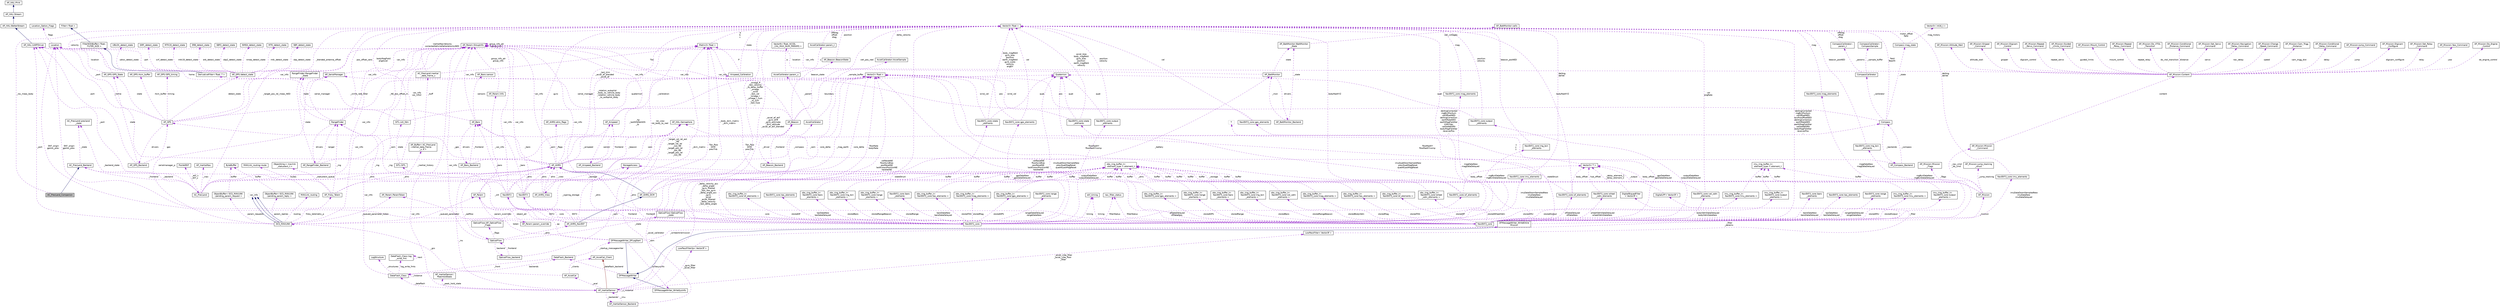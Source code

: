 digraph "AC_PrecLand_Companion"
{
 // INTERACTIVE_SVG=YES
  edge [fontname="Helvetica",fontsize="10",labelfontname="Helvetica",labelfontsize="10"];
  node [fontname="Helvetica",fontsize="10",shape=record];
  Node1 [label="AC_PrecLand_Companion",height=0.2,width=0.4,color="black", fillcolor="grey75", style="filled", fontcolor="black"];
  Node2 -> Node1 [dir="back",color="midnightblue",fontsize="10",style="solid",fontname="Helvetica"];
  Node2 [label="AC_PrecLand_Backend",height=0.2,width=0.4,color="black", fillcolor="white", style="filled",URL="$classAC__PrecLand__Backend.html"];
  Node3 -> Node2 [dir="back",color="darkorchid3",fontsize="10",style="dashed",label=" _frontend" ,fontname="Helvetica"];
  Node3 [label="AC_PrecLand",height=0.2,width=0.4,color="black", fillcolor="white", style="filled",URL="$classAC__PrecLand.html"];
  Node2 -> Node3 [dir="back",color="darkorchid3",fontsize="10",style="dashed",label=" _backend" ,fontname="Helvetica"];
  Node4 -> Node3 [dir="back",color="darkorchid3",fontsize="10",style="dashed",label=" var_info" ,fontname="Helvetica"];
  Node4 [label="AP_Param::GroupInfo",height=0.2,width=0.4,color="black", fillcolor="white", style="filled",URL="$structAP__Param_1_1GroupInfo.html"];
  Node4 -> Node4 [dir="back",color="darkorchid3",fontsize="10",style="dashed",label=" group_info_ptr\ngroup_info" ,fontname="Helvetica"];
  Node5 -> Node3 [dir="back",color="darkorchid3",fontsize="10",style="dashed",label=" _target_pos_rel_meas_NED" ,fontname="Helvetica"];
  Node5 [label="Vector3\< float \>",height=0.2,width=0.4,color="black", fillcolor="white", style="filled",URL="$classVector3.html"];
  Node6 -> Node3 [dir="back",color="darkorchid3",fontsize="10",style="dashed",label=" _target_vel_rel_est\l_NE\n_target_vel_rel\l_out_NE\n_target_pos_rel\l_est_NE\n_target_pos_rel\l_out_NE" ,fontname="Helvetica"];
  Node6 [label="Vector2\< float \>",height=0.2,width=0.4,color="black", fillcolor="white", style="filled",URL="$structVector2.html"];
  Node7 -> Node3 [dir="back",color="darkorchid3",fontsize="10",style="dashed",label=" _backend_state" ,fontname="Helvetica"];
  Node7 [label="AC_PrecLand::precland\l_state",height=0.2,width=0.4,color="black", fillcolor="white", style="filled",URL="$structAC__PrecLand_1_1precland__state.html"];
  Node8 -> Node3 [dir="back",color="darkorchid3",fontsize="10",style="dashed",label=" _ahrs" ,fontname="Helvetica"];
  Node8 [label="AP_AHRS",height=0.2,width=0.4,color="black", fillcolor="white", style="filled",URL="$classAP__AHRS.html"];
  Node9 -> Node8 [dir="back",color="darkorchid3",fontsize="10",style="dashed",label=" _rotation_autopilot\l_body_to_vehicle_body\n_rotation_vehicle_body\l_to_autopilot_body" ,fontname="Helvetica"];
  Node9 [label="Matrix3\< float \>",height=0.2,width=0.4,color="black", fillcolor="white", style="filled",URL="$classMatrix3.html"];
  Node5 -> Node9 [dir="back",color="darkorchid3",fontsize="10",style="dashed",label=" a\nb\nc" ,fontname="Helvetica"];
  Node10 -> Node8 [dir="back",color="darkorchid3",fontsize="10",style="dashed",label=" _flags" ,fontname="Helvetica"];
  Node10 [label="AP_AHRS::ahrs_flags",height=0.2,width=0.4,color="black", fillcolor="white", style="filled",URL="$structAP__AHRS_1_1ahrs__flags.html"];
  Node11 -> Node8 [dir="back",color="darkorchid3",fontsize="10",style="dashed",label=" _baro" ,fontname="Helvetica"];
  Node11 [label="AP_Baro",height=0.2,width=0.4,color="black", fillcolor="white", style="filled",URL="$classAP__Baro.html"];
  Node12 -> Node11 [dir="back",color="darkorchid3",fontsize="10",style="dashed",label=" sensors" ,fontname="Helvetica"];
  Node12 [label="AP_Baro::sensor",height=0.2,width=0.4,color="black", fillcolor="white", style="filled",URL="$structAP__Baro_1_1sensor.html"];
  Node13 -> Node11 [dir="back",color="darkorchid3",fontsize="10",style="dashed",label=" _climb_rate_filter" ,fontname="Helvetica"];
  Node13 [label="DerivativeFilter\< float, 7 \>",height=0.2,width=0.4,color="black", fillcolor="white", style="filled",URL="$classDerivativeFilter.html"];
  Node14 -> Node13 [dir="back",color="midnightblue",fontsize="10",style="solid",fontname="Helvetica"];
  Node14 [label="FilterWithBuffer\< float,\l FILTER_SIZE \>",height=0.2,width=0.4,color="black", fillcolor="white", style="filled",URL="$classFilterWithBuffer.html"];
  Node15 -> Node14 [dir="back",color="midnightblue",fontsize="10",style="solid",fontname="Helvetica"];
  Node15 [label="Filter\< float \>",height=0.2,width=0.4,color="black", fillcolor="white", style="filled",URL="$classFilter.html"];
  Node4 -> Node11 [dir="back",color="darkorchid3",fontsize="10",style="dashed",label=" var_info" ,fontname="Helvetica"];
  Node16 -> Node11 [dir="back",color="darkorchid3",fontsize="10",style="dashed",label=" drivers" ,fontname="Helvetica"];
  Node16 [label="AP_Baro_Backend",height=0.2,width=0.4,color="black", fillcolor="white", style="filled",URL="$classAP__Baro__Backend.html"];
  Node11 -> Node16 [dir="back",color="darkorchid3",fontsize="10",style="dashed",label=" _frontend" ,fontname="Helvetica"];
  Node17 -> Node16 [dir="back",color="darkorchid3",fontsize="10",style="dashed",label=" _sem" ,fontname="Helvetica"];
  Node17 [label="AP_HAL::Semaphore",height=0.2,width=0.4,color="black", fillcolor="white", style="filled",URL="$classAP__HAL_1_1Semaphore.html"];
  Node18 -> Node8 [dir="back",color="darkorchid3",fontsize="10",style="dashed",label=" _optflow" ,fontname="Helvetica"];
  Node18 [label="OpticalFlow",height=0.2,width=0.4,color="black", fillcolor="white", style="filled",URL="$classOpticalFlow.html"];
  Node19 -> Node18 [dir="back",color="darkorchid3",fontsize="10",style="dashed",label=" _ahrs" ,fontname="Helvetica"];
  Node19 [label="AP_AHRS_NavEKF",height=0.2,width=0.4,color="black", fillcolor="white", style="filled",URL="$classAP__AHRS__NavEKF.html"];
  Node20 -> Node19 [dir="back",color="midnightblue",fontsize="10",style="solid",fontname="Helvetica"];
  Node20 [label="AP_AHRS_DCM",height=0.2,width=0.4,color="black", fillcolor="white", style="filled",URL="$classAP__AHRS__DCM.html"];
  Node8 -> Node20 [dir="back",color="midnightblue",fontsize="10",style="solid",fontname="Helvetica"];
  Node9 -> Node20 [dir="back",color="darkorchid3",fontsize="10",style="dashed",label=" _body_dcm_matrix\n_dcm_matrix" ,fontname="Helvetica"];
  Node5 -> Node20 [dir="back",color="darkorchid3",fontsize="10",style="dashed",label=" _omega_P\n_last_velocity\n_ra_delay_buffer\n_omega\n_wind\n_last_vel\n_omega_I\n_omega_I_sum\n_ra_sum\n_last_fuse\n..." ,fontname="Helvetica"];
  Node6 -> Node20 [dir="back",color="darkorchid3",fontsize="10",style="dashed",label=" _mag_earth" ,fontname="Helvetica"];
  Node9 -> Node19 [dir="back",color="darkorchid3",fontsize="10",style="dashed",label=" _dcm_matrix" ,fontname="Helvetica"];
  Node21 -> Node19 [dir="back",color="darkorchid3",fontsize="10",style="dashed",label=" EKF2" ,fontname="Helvetica"];
  Node21 [label="NavEKF2",height=0.2,width=0.4,color="black", fillcolor="white", style="filled",URL="$classNavEKF2.html"];
  Node11 -> Node21 [dir="back",color="darkorchid3",fontsize="10",style="dashed",label=" _baro" ,fontname="Helvetica"];
  Node4 -> Node21 [dir="back",color="darkorchid3",fontsize="10",style="dashed",label=" var_info" ,fontname="Helvetica"];
  Node6 -> Node21 [dir="back",color="darkorchid3",fontsize="10",style="dashed",label=" core_delta" ,fontname="Helvetica"];
  Node22 -> Node21 [dir="back",color="darkorchid3",fontsize="10",style="dashed",label=" _rng" ,fontname="Helvetica"];
  Node22 [label="RangeFinder",height=0.2,width=0.4,color="black", fillcolor="white", style="filled",URL="$classRangeFinder.html"];
  Node23 -> Node22 [dir="back",color="darkorchid3",fontsize="10",style="dashed",label=" serial_manager" ,fontname="Helvetica"];
  Node23 [label="AP_SerialManager",height=0.2,width=0.4,color="black", fillcolor="white", style="filled",URL="$classAP__SerialManager.html"];
  Node24 -> Node23 [dir="back",color="darkorchid3",fontsize="10",style="dashed",label=" uart" ,fontname="Helvetica"];
  Node24 [label="AP_HAL::UARTDriver",height=0.2,width=0.4,color="black", fillcolor="white", style="filled",URL="$classAP__HAL_1_1UARTDriver.html"];
  Node25 -> Node24 [dir="back",color="midnightblue",fontsize="10",style="solid",fontname="Helvetica"];
  Node25 [label="AP_HAL::BetterStream",height=0.2,width=0.4,color="black", fillcolor="white", style="filled",URL="$classAP__HAL_1_1BetterStream.html"];
  Node26 -> Node25 [dir="back",color="midnightblue",fontsize="10",style="solid",fontname="Helvetica"];
  Node26 [label="AP_HAL::Stream",height=0.2,width=0.4,color="black", fillcolor="white", style="filled",URL="$classAP__HAL_1_1Stream.html"];
  Node27 -> Node26 [dir="back",color="midnightblue",fontsize="10",style="solid",fontname="Helvetica"];
  Node27 [label="AP_HAL::Print",height=0.2,width=0.4,color="black", fillcolor="white", style="filled",URL="$classAP__HAL_1_1Print.html"];
  Node4 -> Node23 [dir="back",color="darkorchid3",fontsize="10",style="dashed",label=" var_info" ,fontname="Helvetica"];
  Node28 -> Node22 [dir="back",color="darkorchid3",fontsize="10",style="dashed",label=" state" ,fontname="Helvetica"];
  Node28 [label="RangeFinder::RangeFinder\l_State",height=0.2,width=0.4,color="black", fillcolor="white", style="filled",URL="$structRangeFinder_1_1RangeFinder__State.html"];
  Node4 -> Node22 [dir="back",color="darkorchid3",fontsize="10",style="dashed",label=" var_info" ,fontname="Helvetica"];
  Node5 -> Node22 [dir="back",color="darkorchid3",fontsize="10",style="dashed",label=" pos_offset_zero" ,fontname="Helvetica"];
  Node29 -> Node22 [dir="back",color="darkorchid3",fontsize="10",style="dashed",label=" drivers" ,fontname="Helvetica"];
  Node29 [label="AP_RangeFinder_Backend",height=0.2,width=0.4,color="black", fillcolor="white", style="filled",URL="$classAP__RangeFinder__Backend.html"];
  Node28 -> Node29 [dir="back",color="darkorchid3",fontsize="10",style="dashed",label=" state" ,fontname="Helvetica"];
  Node17 -> Node29 [dir="back",color="darkorchid3",fontsize="10",style="dashed",label=" _sem" ,fontname="Helvetica"];
  Node22 -> Node29 [dir="back",color="darkorchid3",fontsize="10",style="dashed",label=" ranger" ,fontname="Helvetica"];
  Node8 -> Node21 [dir="back",color="darkorchid3",fontsize="10",style="dashed",label=" _ahrs" ,fontname="Helvetica"];
  Node30 -> Node21 [dir="back",color="darkorchid3",fontsize="10",style="dashed",label=" core" ,fontname="Helvetica"];
  Node30 [label="NavEKF2_core",height=0.2,width=0.4,color="black", fillcolor="white", style="filled",URL="$classNavEKF2__core.html"];
  Node31 -> Node30 [dir="back",color="darkorchid3",fontsize="10",style="dashed",label=" magDataNew\nmagDataDelayed" ,fontname="Helvetica"];
  Node31 [label="NavEKF2_core::mag_elements",height=0.2,width=0.4,color="black", fillcolor="white", style="filled",URL="$structNavEKF2__core_1_1mag__elements.html"];
  Node5 -> Node31 [dir="back",color="darkorchid3",fontsize="10",style="dashed",label=" mag" ,fontname="Helvetica"];
  Node9 -> Node30 [dir="back",color="darkorchid3",fontsize="10",style="dashed",label=" Tbn_flow\nDCM\nprevTnb" ,fontname="Helvetica"];
  Node21 -> Node30 [dir="back",color="darkorchid3",fontsize="10",style="dashed",label=" frontend" ,fontname="Helvetica"];
  Node32 -> Node30 [dir="back",color="darkorchid3",fontsize="10",style="dashed",label=" baroDataNew\nbaroDataDelayed" ,fontname="Helvetica"];
  Node32 [label="NavEKF2_core::baro\l_elements",height=0.2,width=0.4,color="black", fillcolor="white", style="filled",URL="$structNavEKF2__core_1_1baro__elements.html"];
  Node33 -> Node30 [dir="back",color="darkorchid3",fontsize="10",style="dashed",label=" storedIMU" ,fontname="Helvetica"];
  Node33 [label="imu_ring_buffer_t\<\l NavEKF2_core::imu_elements \>",height=0.2,width=0.4,color="black", fillcolor="white", style="filled",URL="$classimu__ring__buffer__t.html"];
  Node34 -> Node33 [dir="back",color="darkorchid3",fontsize="10",style="dashed",label=" buffer" ,fontname="Helvetica"];
  Node34 [label="imu_ring_buffer_t\<\l element_type \>::element_t",height=0.2,width=0.4,color="black", fillcolor="white", style="filled",URL="$structimu__ring__buffer__t_1_1element__t.html"];
  Node35 -> Node30 [dir="back",color="darkorchid3",fontsize="10",style="dashed",label=" rngBcnDataNew\nrngBcnDataDelayed" ,fontname="Helvetica"];
  Node35 [label="NavEKF2_core::rng_bcn\l_elements",height=0.2,width=0.4,color="black", fillcolor="white", style="filled",URL="$structNavEKF2__core_1_1rng__bcn__elements.html"];
  Node5 -> Node35 [dir="back",color="darkorchid3",fontsize="10",style="dashed",label=" beacon_posNED" ,fontname="Helvetica"];
  Node36 -> Node30 [dir="back",color="darkorchid3",fontsize="10",style="dashed",label=" ofDataDelayed\nofDataNew" ,fontname="Helvetica"];
  Node36 [label="NavEKF2_core::of_elements",height=0.2,width=0.4,color="black", fillcolor="white", style="filled",URL="$structNavEKF2__core_1_1of__elements.html"];
  Node5 -> Node36 [dir="back",color="darkorchid3",fontsize="10",style="dashed",label=" bodyRadXYZ" ,fontname="Helvetica"];
  Node37 -> Node36 [dir="back",color="darkorchid3",fontsize="10",style="dashed",label=" body_offset" ,fontname="Helvetica"];
  Node37 [label="Vector3\< T \>",height=0.2,width=0.4,color="black", fillcolor="white", style="filled",URL="$classVector3.html"];
  Node38 -> Node37 [dir="back",color="darkorchid3",fontsize="10",style="dashed",label=" x\ny\nz" ,fontname="Helvetica"];
  Node38 [label="T",height=0.2,width=0.4,color="grey75", fillcolor="white", style="filled"];
  Node6 -> Node36 [dir="back",color="darkorchid3",fontsize="10",style="dashed",label=" flowRadXY\nflowRadXYcomp" ,fontname="Helvetica"];
  Node39 -> Node30 [dir="back",color="darkorchid3",fontsize="10",style="dashed",label=" storedGPS" ,fontname="Helvetica"];
  Node39 [label="obs_ring_buffer_t\<\l NavEKF2_core::gps_elements \>",height=0.2,width=0.4,color="black", fillcolor="white", style="filled",URL="$classobs__ring__buffer__t.html"];
  Node40 -> Node39 [dir="back",color="darkorchid3",fontsize="10",style="dashed",label=" buffer" ,fontname="Helvetica"];
  Node40 [label="obs_ring_buffer_t\<\l element_type \>::element_t",height=0.2,width=0.4,color="black", fillcolor="white", style="filled",URL="$structobs__ring__buffer__t_1_1element__t.html"];
  Node41 -> Node30 [dir="back",color="darkorchid3",fontsize="10",style="dashed",label=" timing" ,fontname="Helvetica"];
  Node41 [label="ekf_timing",height=0.2,width=0.4,color="black", fillcolor="white", style="filled",URL="$structekf__timing.html"];
  Node42 -> Node30 [dir="back",color="darkorchid3",fontsize="10",style="dashed",label=" tasDataNew\ntasDataDelayed" ,fontname="Helvetica"];
  Node42 [label="NavEKF2_core::tas_elements",height=0.2,width=0.4,color="black", fillcolor="white", style="filled",URL="$structNavEKF2__core_1_1tas__elements.html"];
  Node43 -> Node30 [dir="back",color="darkorchid3",fontsize="10",style="dashed",label=" imuQuatDownSampleNew\nprevQuatMagReset\nquatAtLastMagReset" ,fontname="Helvetica"];
  Node43 [label="Quaternion",height=0.2,width=0.4,color="black", fillcolor="white", style="filled",URL="$classQuaternion.html"];
  Node44 -> Node30 [dir="back",color="darkorchid3",fontsize="10",style="dashed",label=" stateStruct" ,fontname="Helvetica"];
  Node44 [label="NavEKF2_core::state\l_elements",height=0.2,width=0.4,color="black", fillcolor="white", style="filled",URL="$structNavEKF2__core_1_1state__elements.html"];
  Node43 -> Node44 [dir="back",color="darkorchid3",fontsize="10",style="dashed",label=" quat" ,fontname="Helvetica"];
  Node5 -> Node44 [dir="back",color="darkorchid3",fontsize="10",style="dashed",label=" body_magfield\ngyro_bias\nposition\nearth_magfield\ngyro_scale\nvelocity\nangErr" ,fontname="Helvetica"];
  Node6 -> Node44 [dir="back",color="darkorchid3",fontsize="10",style="dashed",label=" wind_vel" ,fontname="Helvetica"];
  Node45 -> Node30 [dir="back",color="darkorchid3",fontsize="10",style="dashed",label=" storedOF" ,fontname="Helvetica"];
  Node45 [label="obs_ring_buffer_t\<\l NavEKF2_core::of_elements \>",height=0.2,width=0.4,color="black", fillcolor="white", style="filled",URL="$classobs__ring__buffer__t.html"];
  Node40 -> Node45 [dir="back",color="darkorchid3",fontsize="10",style="dashed",label=" buffer" ,fontname="Helvetica"];
  Node46 -> Node30 [dir="back",color="darkorchid3",fontsize="10",style="dashed",label=" imuDataDownSampledNew\nimuDataNew\nimuDataDelayed" ,fontname="Helvetica"];
  Node46 [label="NavEKF2_core::imu_elements",height=0.2,width=0.4,color="black", fillcolor="white", style="filled",URL="$structNavEKF2__core_1_1imu__elements.html"];
  Node5 -> Node46 [dir="back",color="darkorchid3",fontsize="10",style="dashed",label=" delAng\ndelVel" ,fontname="Helvetica"];
  Node5 -> Node30 [dir="back",color="darkorchid3",fontsize="10",style="dashed",label=" delAngCorrected\nrngBcnPosSum\nvelOffsetNED\ndelAngCorrection\nearthRateNED\nearthMagFieldVar\ntiltErrVec\nvelDotNEDfilt\nbodyMagFieldVar\nreceiverPos\n..." ,fontname="Helvetica"];
  Node47 -> Node30 [dir="back",color="darkorchid3",fontsize="10",style="dashed",label=" filterStatus" ,fontname="Helvetica"];
  Node47 [label="nav_filter_status",height=0.2,width=0.4,color="black", fillcolor="white", style="filled",URL="$unionnav__filter__status.html"];
  Node48 -> Node30 [dir="back",color="darkorchid3",fontsize="10",style="dashed",label=" outputDataNew\noutputDataDelayed" ,fontname="Helvetica"];
  Node48 [label="NavEKF2_core::output\l_elements",height=0.2,width=0.4,color="black", fillcolor="white", style="filled",URL="$structNavEKF2__core_1_1output__elements.html"];
  Node43 -> Node48 [dir="back",color="darkorchid3",fontsize="10",style="dashed",label=" quat" ,fontname="Helvetica"];
  Node5 -> Node48 [dir="back",color="darkorchid3",fontsize="10",style="dashed",label=" position\nvelocity" ,fontname="Helvetica"];
  Node49 -> Node30 [dir="back",color="darkorchid3",fontsize="10",style="dashed",label=" gpsDataNew\ngpsDataDelayed" ,fontname="Helvetica"];
  Node49 [label="NavEKF2_core::gps_elements",height=0.2,width=0.4,color="black", fillcolor="white", style="filled",URL="$structNavEKF2__core_1_1gps__elements.html"];
  Node5 -> Node49 [dir="back",color="darkorchid3",fontsize="10",style="dashed",label=" vel" ,fontname="Helvetica"];
  Node6 -> Node49 [dir="back",color="darkorchid3",fontsize="10",style="dashed",label=" pos" ,fontname="Helvetica"];
  Node6 -> Node30 [dir="back",color="darkorchid3",fontsize="10",style="dashed",label=" velResetNE\nflowGyroBias\nposResetNE\nlastKnownPositionNE\nheldVelNE" ,fontname="Helvetica"];
  Node50 -> Node30 [dir="back",color="darkorchid3",fontsize="10",style="dashed",label=" storedBaro" ,fontname="Helvetica"];
  Node50 [label="obs_ring_buffer_t\<\l NavEKF2_core::baro\l_elements \>",height=0.2,width=0.4,color="black", fillcolor="white", style="filled",URL="$classobs__ring__buffer__t.html"];
  Node40 -> Node50 [dir="back",color="darkorchid3",fontsize="10",style="dashed",label=" buffer" ,fontname="Helvetica"];
  Node51 -> Node30 [dir="back",color="darkorchid3",fontsize="10",style="dashed",label=" storedRangeBeacon" ,fontname="Helvetica"];
  Node51 [label="obs_ring_buffer_t\<\l NavEKF2_core::rng_bcn\l_elements \>",height=0.2,width=0.4,color="black", fillcolor="white", style="filled",URL="$classobs__ring__buffer__t.html"];
  Node40 -> Node51 [dir="back",color="darkorchid3",fontsize="10",style="dashed",label=" buffer" ,fontname="Helvetica"];
  Node52 -> Node30 [dir="back",color="darkorchid3",fontsize="10",style="dashed",label=" storedRange" ,fontname="Helvetica"];
  Node52 [label="obs_ring_buffer_t\<\l NavEKF2_core::range\l_elements \>",height=0.2,width=0.4,color="black", fillcolor="white", style="filled",URL="$classobs__ring__buffer__t.html"];
  Node40 -> Node52 [dir="back",color="darkorchid3",fontsize="10",style="dashed",label=" buffer" ,fontname="Helvetica"];
  Node53 -> Node30 [dir="back",color="darkorchid3",fontsize="10",style="dashed",label=" storedTAS" ,fontname="Helvetica"];
  Node53 [label="obs_ring_buffer_t\<\l NavEKF2_core::tas_elements \>",height=0.2,width=0.4,color="black", fillcolor="white", style="filled",URL="$classobs__ring__buffer__t.html"];
  Node40 -> Node53 [dir="back",color="darkorchid3",fontsize="10",style="dashed",label=" buffer" ,fontname="Helvetica"];
  Node8 -> Node30 [dir="back",color="darkorchid3",fontsize="10",style="dashed",label=" _ahrs" ,fontname="Helvetica"];
  Node54 -> Node30 [dir="back",color="darkorchid3",fontsize="10",style="dashed",label=" storedMag" ,fontname="Helvetica"];
  Node54 [label="obs_ring_buffer_t\<\l NavEKF2_core::mag_elements \>",height=0.2,width=0.4,color="black", fillcolor="white", style="filled",URL="$classobs__ring__buffer__t.html"];
  Node40 -> Node54 [dir="back",color="darkorchid3",fontsize="10",style="dashed",label=" buffer" ,fontname="Helvetica"];
  Node55 -> Node30 [dir="back",color="darkorchid3",fontsize="10",style="dashed",label=" rangeDataDelayed\nrangeDataNew" ,fontname="Helvetica"];
  Node55 [label="NavEKF2_core::range\l_elements",height=0.2,width=0.4,color="black", fillcolor="white", style="filled",URL="$structNavEKF2__core_1_1range__elements.html"];
  Node56 -> Node30 [dir="back",color="darkorchid3",fontsize="10",style="dashed",label=" EKF_origin\ngpsloc_prev" ,fontname="Helvetica"];
  Node56 [label="Location",height=0.2,width=0.4,color="black", fillcolor="white", style="filled",URL="$structLocation.html"];
  Node57 -> Node56 [dir="back",color="darkorchid3",fontsize="10",style="dashed",label=" flags" ,fontname="Helvetica"];
  Node57 [label="Location_Option_Flags",height=0.2,width=0.4,color="black", fillcolor="white", style="filled",URL="$structLocation__Option__Flags.html"];
  Node58 -> Node30 [dir="back",color="darkorchid3",fontsize="10",style="dashed",label=" storedOutput" ,fontname="Helvetica"];
  Node58 [label="imu_ring_buffer_t\<\l NavEKF2_core::output\l_elements \>",height=0.2,width=0.4,color="black", fillcolor="white", style="filled",URL="$classimu__ring__buffer__t.html"];
  Node34 -> Node58 [dir="back",color="darkorchid3",fontsize="10",style="dashed",label=" buffer" ,fontname="Helvetica"];
  Node59 -> Node19 [dir="back",color="darkorchid3",fontsize="10",style="dashed",label=" EKF3" ,fontname="Helvetica"];
  Node59 [label="NavEKF3",height=0.2,width=0.4,color="black", fillcolor="white", style="filled",URL="$classNavEKF3.html"];
  Node60 -> Node59 [dir="back",color="darkorchid3",fontsize="10",style="dashed",label=" core" ,fontname="Helvetica"];
  Node60 [label="NavEKF3_core",height=0.2,width=0.4,color="black", fillcolor="white", style="filled",URL="$classNavEKF3__core.html"];
  Node61 -> Node60 [dir="back",color="darkorchid3",fontsize="10",style="dashed",label=" storedMag" ,fontname="Helvetica"];
  Node61 [label="obs_ring_buffer_t\<\l NavEKF3_core::mag_elements \>",height=0.2,width=0.4,color="black", fillcolor="white", style="filled",URL="$classobs__ring__buffer__t.html"];
  Node40 -> Node61 [dir="back",color="darkorchid3",fontsize="10",style="dashed",label=" buffer" ,fontname="Helvetica"];
  Node62 -> Node60 [dir="back",color="darkorchid3",fontsize="10",style="dashed",label=" outputDataNew\noutputDataDelayed" ,fontname="Helvetica"];
  Node62 [label="NavEKF3_core::output\l_elements",height=0.2,width=0.4,color="black", fillcolor="white", style="filled",URL="$structNavEKF3__core_1_1output__elements.html"];
  Node43 -> Node62 [dir="back",color="darkorchid3",fontsize="10",style="dashed",label=" quat" ,fontname="Helvetica"];
  Node5 -> Node62 [dir="back",color="darkorchid3",fontsize="10",style="dashed",label=" position\nvelocity" ,fontname="Helvetica"];
  Node63 -> Node60 [dir="back",color="darkorchid3",fontsize="10",style="dashed",label=" gpsDataNew\ngpsDataDelayed" ,fontname="Helvetica"];
  Node63 [label="NavEKF3_core::gps_elements",height=0.2,width=0.4,color="black", fillcolor="white", style="filled",URL="$structNavEKF3__core_1_1gps__elements.html"];
  Node5 -> Node63 [dir="back",color="darkorchid3",fontsize="10",style="dashed",label=" vel" ,fontname="Helvetica"];
  Node6 -> Node63 [dir="back",color="darkorchid3",fontsize="10",style="dashed",label=" pos" ,fontname="Helvetica"];
  Node9 -> Node60 [dir="back",color="darkorchid3",fontsize="10",style="dashed",label=" Tbn_flow\nDCM\nprevTnb" ,fontname="Helvetica"];
  Node59 -> Node60 [dir="back",color="darkorchid3",fontsize="10",style="dashed",label=" frontend" ,fontname="Helvetica"];
  Node64 -> Node60 [dir="back",color="darkorchid3",fontsize="10",style="dashed",label=" storedOF" ,fontname="Helvetica"];
  Node64 [label="obs_ring_buffer_t\<\l NavEKF3_core::of_elements \>",height=0.2,width=0.4,color="black", fillcolor="white", style="filled",URL="$classobs__ring__buffer__t.html"];
  Node40 -> Node64 [dir="back",color="darkorchid3",fontsize="10",style="dashed",label=" buffer" ,fontname="Helvetica"];
  Node41 -> Node60 [dir="back",color="darkorchid3",fontsize="10",style="dashed",label=" timing" ,fontname="Helvetica"];
  Node65 -> Node60 [dir="back",color="darkorchid3",fontsize="10",style="dashed",label=" wheelOdmDataDelayed\nwheelOdmDataNew" ,fontname="Helvetica"];
  Node65 [label="NavEKF3_core::wheel\l_odm_elements",height=0.2,width=0.4,color="black", fillcolor="white", style="filled",URL="$structNavEKF3__core_1_1wheel__odm__elements.html"];
  Node37 -> Node65 [dir="back",color="darkorchid3",fontsize="10",style="dashed",label=" hub_offset" ,fontname="Helvetica"];
  Node66 -> Node60 [dir="back",color="darkorchid3",fontsize="10",style="dashed",label=" bodyOdmDataDelayed\nbodyOdmDataNew" ,fontname="Helvetica"];
  Node66 [label="NavEKF3_core::vel_odm\l_elements",height=0.2,width=0.4,color="black", fillcolor="white", style="filled",URL="$structNavEKF3__core_1_1vel__odm__elements.html"];
  Node5 -> Node66 [dir="back",color="darkorchid3",fontsize="10",style="dashed",label=" vel\nangRate" ,fontname="Helvetica"];
  Node37 -> Node66 [dir="back",color="darkorchid3",fontsize="10",style="dashed",label=" body_offset" ,fontname="Helvetica"];
  Node43 -> Node60 [dir="back",color="darkorchid3",fontsize="10",style="dashed",label=" imuQuatDownSampleNew\nprevQuatMagReset\nquatAtLastMagReset" ,fontname="Helvetica"];
  Node67 -> Node60 [dir="back",color="darkorchid3",fontsize="10",style="dashed",label=" storedWheelOdm" ,fontname="Helvetica"];
  Node67 [label="obs_ring_buffer_t\<\l NavEKF3_core::wheel\l_odm_elements \>",height=0.2,width=0.4,color="black", fillcolor="white", style="filled",URL="$classobs__ring__buffer__t.html"];
  Node40 -> Node67 [dir="back",color="darkorchid3",fontsize="10",style="dashed",label=" buffer" ,fontname="Helvetica"];
  Node5 -> Node60 [dir="back",color="darkorchid3",fontsize="10",style="dashed",label=" delAngCorrected\nrngBcnPosSum\nvelOffsetNED\nbcnPosOffsetNED\ndelAngCorrection\nearthRateNED\nearthMagFieldVar\nvelDotNEDfilt\nbodyMagFieldVar\nreceiverPos\n..." ,fontname="Helvetica"];
  Node47 -> Node60 [dir="back",color="darkorchid3",fontsize="10",style="dashed",label=" filterStatus" ,fontname="Helvetica"];
  Node68 -> Node60 [dir="back",color="darkorchid3",fontsize="10",style="dashed",label=" magDataNew\nmagDataDelayed" ,fontname="Helvetica"];
  Node68 [label="NavEKF3_core::mag_elements",height=0.2,width=0.4,color="black", fillcolor="white", style="filled",URL="$structNavEKF3__core_1_1mag__elements.html"];
  Node5 -> Node68 [dir="back",color="darkorchid3",fontsize="10",style="dashed",label=" mag" ,fontname="Helvetica"];
  Node6 -> Node60 [dir="back",color="darkorchid3",fontsize="10",style="dashed",label=" velResetNE\nflowGyroBias\nposResetNE\nlastKnownPositionNE\nheldVelNE" ,fontname="Helvetica"];
  Node69 -> Node60 [dir="back",color="darkorchid3",fontsize="10",style="dashed",label=" storedGPS" ,fontname="Helvetica"];
  Node69 [label="obs_ring_buffer_t\<\l NavEKF3_core::gps_elements \>",height=0.2,width=0.4,color="black", fillcolor="white", style="filled",URL="$classobs__ring__buffer__t.html"];
  Node40 -> Node69 [dir="back",color="darkorchid3",fontsize="10",style="dashed",label=" buffer" ,fontname="Helvetica"];
  Node70 -> Node60 [dir="back",color="darkorchid3",fontsize="10",style="dashed",label=" stateStruct" ,fontname="Helvetica"];
  Node70 [label="NavEKF3_core::state\l_elements",height=0.2,width=0.4,color="black", fillcolor="white", style="filled",URL="$structNavEKF3__core_1_1state__elements.html"];
  Node43 -> Node70 [dir="back",color="darkorchid3",fontsize="10",style="dashed",label=" quat" ,fontname="Helvetica"];
  Node5 -> Node70 [dir="back",color="darkorchid3",fontsize="10",style="dashed",label=" accel_bias\nbody_magfield\ngyro_bias\nposition\nearth_magfield\nvelocity" ,fontname="Helvetica"];
  Node6 -> Node70 [dir="back",color="darkorchid3",fontsize="10",style="dashed",label=" wind_vel" ,fontname="Helvetica"];
  Node71 -> Node60 [dir="back",color="darkorchid3",fontsize="10",style="dashed",label=" storedRange" ,fontname="Helvetica"];
  Node71 [label="obs_ring_buffer_t\<\l NavEKF3_core::range\l_elements \>",height=0.2,width=0.4,color="black", fillcolor="white", style="filled",URL="$classobs__ring__buffer__t.html"];
  Node40 -> Node71 [dir="back",color="darkorchid3",fontsize="10",style="dashed",label=" buffer" ,fontname="Helvetica"];
  Node72 -> Node60 [dir="back",color="darkorchid3",fontsize="10",style="dashed",label=" rngBcnDataNew\nrngBcnDataDelayed" ,fontname="Helvetica"];
  Node72 [label="NavEKF3_core::rng_bcn\l_elements",height=0.2,width=0.4,color="black", fillcolor="white", style="filled",URL="$structNavEKF3__core_1_1rng__bcn__elements.html"];
  Node5 -> Node72 [dir="back",color="darkorchid3",fontsize="10",style="dashed",label=" beacon_posNED" ,fontname="Helvetica"];
  Node73 -> Node60 [dir="back",color="darkorchid3",fontsize="10",style="dashed",label=" baroDataNew\nbaroDataDelayed" ,fontname="Helvetica"];
  Node73 [label="NavEKF3_core::baro\l_elements",height=0.2,width=0.4,color="black", fillcolor="white", style="filled",URL="$structNavEKF3__core_1_1baro__elements.html"];
  Node8 -> Node60 [dir="back",color="darkorchid3",fontsize="10",style="dashed",label=" _ahrs" ,fontname="Helvetica"];
  Node74 -> Node60 [dir="back",color="darkorchid3",fontsize="10",style="dashed",label=" storedBaro" ,fontname="Helvetica"];
  Node74 [label="obs_ring_buffer_t\<\l NavEKF3_core::baro\l_elements \>",height=0.2,width=0.4,color="black", fillcolor="white", style="filled",URL="$classobs__ring__buffer__t.html"];
  Node40 -> Node74 [dir="back",color="darkorchid3",fontsize="10",style="dashed",label=" buffer" ,fontname="Helvetica"];
  Node56 -> Node60 [dir="back",color="darkorchid3",fontsize="10",style="dashed",label=" EKF_origin\ngpsloc_prev" ,fontname="Helvetica"];
  Node75 -> Node60 [dir="back",color="darkorchid3",fontsize="10",style="dashed",label=" tasDataNew\ntasDataDelayed" ,fontname="Helvetica"];
  Node75 [label="NavEKF3_core::tas_elements",height=0.2,width=0.4,color="black", fillcolor="white", style="filled",URL="$structNavEKF3__core_1_1tas__elements.html"];
  Node76 -> Node60 [dir="back",color="darkorchid3",fontsize="10",style="dashed",label=" storedIMU" ,fontname="Helvetica"];
  Node76 [label="imu_ring_buffer_t\<\l NavEKF3_core::imu_elements \>",height=0.2,width=0.4,color="black", fillcolor="white", style="filled",URL="$classimu__ring__buffer__t.html"];
  Node34 -> Node76 [dir="back",color="darkorchid3",fontsize="10",style="dashed",label=" buffer" ,fontname="Helvetica"];
  Node77 -> Node60 [dir="back",color="darkorchid3",fontsize="10",style="dashed",label=" storedRangeBeacon" ,fontname="Helvetica"];
  Node77 [label="obs_ring_buffer_t\<\l NavEKF3_core::rng_bcn\l_elements \>",height=0.2,width=0.4,color="black", fillcolor="white", style="filled",URL="$classobs__ring__buffer__t.html"];
  Node40 -> Node77 [dir="back",color="darkorchid3",fontsize="10",style="dashed",label=" buffer" ,fontname="Helvetica"];
  Node78 -> Node60 [dir="back",color="darkorchid3",fontsize="10",style="dashed",label=" storedBodyOdm" ,fontname="Helvetica"];
  Node78 [label="obs_ring_buffer_t\<\l NavEKF3_core::vel_odm\l_elements \>",height=0.2,width=0.4,color="black", fillcolor="white", style="filled",URL="$classobs__ring__buffer__t.html"];
  Node40 -> Node78 [dir="back",color="darkorchid3",fontsize="10",style="dashed",label=" buffer" ,fontname="Helvetica"];
  Node79 -> Node60 [dir="back",color="darkorchid3",fontsize="10",style="dashed",label=" ofDataDelayed\nofDataNew" ,fontname="Helvetica"];
  Node79 [label="NavEKF3_core::of_elements",height=0.2,width=0.4,color="black", fillcolor="white", style="filled",URL="$structNavEKF3__core_1_1of__elements.html"];
  Node5 -> Node79 [dir="back",color="darkorchid3",fontsize="10",style="dashed",label=" bodyRadXYZ" ,fontname="Helvetica"];
  Node37 -> Node79 [dir="back",color="darkorchid3",fontsize="10",style="dashed",label=" body_offset" ,fontname="Helvetica"];
  Node6 -> Node79 [dir="back",color="darkorchid3",fontsize="10",style="dashed",label=" flowRadXY\nflowRadXYcomp" ,fontname="Helvetica"];
  Node80 -> Node60 [dir="back",color="darkorchid3",fontsize="10",style="dashed",label=" rangeDataDelayed\nrangeDataNew" ,fontname="Helvetica"];
  Node80 [label="NavEKF3_core::range\l_elements",height=0.2,width=0.4,color="black", fillcolor="white", style="filled",URL="$structNavEKF3__core_1_1range__elements.html"];
  Node81 -> Node60 [dir="back",color="darkorchid3",fontsize="10",style="dashed",label=" imuDataDownSampledNew\nimuDataNew\nimuDataDelayed" ,fontname="Helvetica"];
  Node81 [label="NavEKF3_core::imu_elements",height=0.2,width=0.4,color="black", fillcolor="white", style="filled",URL="$structNavEKF3__core_1_1imu__elements.html"];
  Node5 -> Node81 [dir="back",color="darkorchid3",fontsize="10",style="dashed",label=" delAng\ndelVel" ,fontname="Helvetica"];
  Node82 -> Node60 [dir="back",color="darkorchid3",fontsize="10",style="dashed",label=" storedOutput" ,fontname="Helvetica"];
  Node82 [label="imu_ring_buffer_t\<\l NavEKF3_core::output\l_elements \>",height=0.2,width=0.4,color="black", fillcolor="white", style="filled",URL="$classimu__ring__buffer__t.html"];
  Node34 -> Node82 [dir="back",color="darkorchid3",fontsize="10",style="dashed",label=" buffer" ,fontname="Helvetica"];
  Node83 -> Node60 [dir="back",color="darkorchid3",fontsize="10",style="dashed",label=" storedTAS" ,fontname="Helvetica"];
  Node83 [label="obs_ring_buffer_t\<\l NavEKF3_core::tas_elements \>",height=0.2,width=0.4,color="black", fillcolor="white", style="filled",URL="$classobs__ring__buffer__t.html"];
  Node40 -> Node83 [dir="back",color="darkorchid3",fontsize="10",style="dashed",label=" buffer" ,fontname="Helvetica"];
  Node11 -> Node59 [dir="back",color="darkorchid3",fontsize="10",style="dashed",label=" _baro" ,fontname="Helvetica"];
  Node4 -> Node59 [dir="back",color="darkorchid3",fontsize="10",style="dashed",label=" var_info" ,fontname="Helvetica"];
  Node6 -> Node59 [dir="back",color="darkorchid3",fontsize="10",style="dashed",label=" core_delta" ,fontname="Helvetica"];
  Node22 -> Node59 [dir="back",color="darkorchid3",fontsize="10",style="dashed",label=" _rng" ,fontname="Helvetica"];
  Node8 -> Node59 [dir="back",color="darkorchid3",fontsize="10",style="dashed",label=" _ahrs" ,fontname="Helvetica"];
  Node84 -> Node19 [dir="back",color="darkorchid3",fontsize="10",style="dashed",label=" _sitl" ,fontname="Helvetica"];
  Node84 [label="SITL::SITL",height=0.2,width=0.4,color="black", fillcolor="white", style="filled",URL="$classSITL_1_1SITL.html"];
  Node4 -> Node84 [dir="back",color="darkorchid3",fontsize="10",style="dashed",label=" var_info\nvar_info2" ,fontname="Helvetica"];
  Node85 -> Node84 [dir="back",color="darkorchid3",fontsize="10",style="dashed",label=" state" ,fontname="Helvetica"];
  Node85 [label="SITL::sitl_fdm",height=0.2,width=0.4,color="black", fillcolor="white", style="filled",URL="$structSITL_1_1sitl__fdm.html"];
  Node43 -> Node85 [dir="back",color="darkorchid3",fontsize="10",style="dashed",label=" quaternion" ,fontname="Helvetica"];
  Node5 -> Node85 [dir="back",color="darkorchid3",fontsize="10",style="dashed",label=" bodyMagField\nangAccel" ,fontname="Helvetica"];
  Node56 -> Node85 [dir="back",color="darkorchid3",fontsize="10",style="dashed",label=" home" ,fontname="Helvetica"];
  Node5 -> Node19 [dir="back",color="darkorchid3",fontsize="10",style="dashed",label=" _accel_ef_ekf\n_gyro_drift\n_gyro_estimate\n_dcm_attitude\n_accel_ef_ekf_blended" ,fontname="Helvetica"];
  Node4 -> Node18 [dir="back",color="darkorchid3",fontsize="10",style="dashed",label=" var_info" ,fontname="Helvetica"];
  Node86 -> Node18 [dir="back",color="darkorchid3",fontsize="10",style="dashed",label=" _state" ,fontname="Helvetica"];
  Node86 [label="OpticalFlow::OpticalFlow\l_state",height=0.2,width=0.4,color="black", fillcolor="white", style="filled",URL="$structOpticalFlow_1_1OpticalFlow__state.html"];
  Node6 -> Node86 [dir="back",color="darkorchid3",fontsize="10",style="dashed",label=" flowRate\nbodyRate" ,fontname="Helvetica"];
  Node87 -> Node18 [dir="back",color="darkorchid3",fontsize="10",style="dashed",label=" backend" ,fontname="Helvetica"];
  Node87 [label="OpticalFlow_backend",height=0.2,width=0.4,color="black", fillcolor="white", style="filled",URL="$classOpticalFlow__backend.html"];
  Node18 -> Node87 [dir="back",color="darkorchid3",fontsize="10",style="dashed",label=" frontend" ,fontname="Helvetica"];
  Node17 -> Node87 [dir="back",color="darkorchid3",fontsize="10",style="dashed",label=" _sem" ,fontname="Helvetica"];
  Node88 -> Node18 [dir="back",color="darkorchid3",fontsize="10",style="dashed",label=" _flags" ,fontname="Helvetica"];
  Node88 [label="OpticalFlow::AP_OpticalFlow\l_Flags",height=0.2,width=0.4,color="black", fillcolor="white", style="filled",URL="$structOpticalFlow_1_1AP__OpticalFlow__Flags.html"];
  Node4 -> Node8 [dir="back",color="darkorchid3",fontsize="10",style="dashed",label=" var_info" ,fontname="Helvetica"];
  Node89 -> Node8 [dir="back",color="darkorchid3",fontsize="10",style="dashed",label=" _view" ,fontname="Helvetica"];
  Node89 [label="AP_AHRS_View",height=0.2,width=0.4,color="black", fillcolor="white", style="filled",URL="$classAP__AHRS__View.html"];
  Node9 -> Node89 [dir="back",color="darkorchid3",fontsize="10",style="dashed",label=" rot_view\nrot_body_to_ned" ,fontname="Helvetica"];
  Node5 -> Node89 [dir="back",color="darkorchid3",fontsize="10",style="dashed",label=" gyro" ,fontname="Helvetica"];
  Node8 -> Node89 [dir="back",color="darkorchid3",fontsize="10",style="dashed",label=" ahrs" ,fontname="Helvetica"];
  Node5 -> Node8 [dir="back",color="darkorchid3",fontsize="10",style="dashed",label=" _last_trim\n_accel_ef_blended\n_accel_ef" ,fontname="Helvetica"];
  Node90 -> Node8 [dir="back",color="darkorchid3",fontsize="10",style="dashed",label=" _ins" ,fontname="Helvetica"];
  Node90 [label="AP_InertialSensor",height=0.2,width=0.4,color="black", fillcolor="white", style="filled",URL="$classAP__InertialSensor.html"];
  Node91 -> Node90 [dir="back",color="firebrick4",fontsize="10",style="solid",fontname="Helvetica"];
  Node91 [label="AP_AccelCal_Client",height=0.2,width=0.4,color="black", fillcolor="white", style="filled",URL="$classAP__AccelCal__Client.html"];
  Node92 -> Node90 [dir="back",color="darkorchid3",fontsize="10",style="dashed",label=" _peak_hold_state" ,fontname="Helvetica"];
  Node92 [label="AP_InertialSensor::\lPeakHoldState",height=0.2,width=0.4,color="black", fillcolor="white", style="filled",URL="$structAP__InertialSensor_1_1PeakHoldState.html"];
  Node93 -> Node90 [dir="back",color="darkorchid3",fontsize="10",style="dashed",label=" _accel_vibe_filter\n_accel_vibe_floor\l_filter" ,fontname="Helvetica"];
  Node93 [label="LowPassFilter\< Vector3f \>",height=0.2,width=0.4,color="black", fillcolor="white", style="filled",URL="$classLowPassFilter.html"];
  Node94 -> Node93 [dir="back",color="darkorchid3",fontsize="10",style="dashed",label=" _filter" ,fontname="Helvetica"];
  Node94 [label="DigitalLPF\< Vector3f \>",height=0.2,width=0.4,color="black", fillcolor="white", style="filled",URL="$classDigitalLPF.html"];
  Node37 -> Node94 [dir="back",color="darkorchid3",fontsize="10",style="dashed",label=" _output" ,fontname="Helvetica"];
  Node95 -> Node90 [dir="back",color="darkorchid3",fontsize="10",style="dashed",label=" _backends" ,fontname="Helvetica"];
  Node95 [label="AP_InertialSensor_Backend",height=0.2,width=0.4,color="black", fillcolor="white", style="filled",URL="$classAP__InertialSensor__Backend.html"];
  Node17 -> Node95 [dir="back",color="darkorchid3",fontsize="10",style="dashed",label=" _sem" ,fontname="Helvetica"];
  Node90 -> Node95 [dir="back",color="darkorchid3",fontsize="10",style="dashed",label=" _imu" ,fontname="Helvetica"];
  Node96 -> Node90 [dir="back",color="darkorchid3",fontsize="10",style="dashed",label=" _gyro_filter\n_accel_filter" ,fontname="Helvetica"];
  Node96 [label="LowPassFilter2p\< Vector3f \>",height=0.2,width=0.4,color="black", fillcolor="white", style="filled",URL="$classLowPassFilter2p.html"];
  Node97 -> Node96 [dir="back",color="darkorchid3",fontsize="10",style="dashed",label=" _filter\n_params" ,fontname="Helvetica"];
  Node97 [label="DigitalBiquadFilter\l\< Vector3f \>",height=0.2,width=0.4,color="black", fillcolor="white", style="filled",URL="$classDigitalBiquadFilter.html"];
  Node37 -> Node97 [dir="back",color="darkorchid3",fontsize="10",style="dashed",label=" _delay_element_1\n_delay_element_2" ,fontname="Helvetica"];
  Node98 -> Node90 [dir="back",color="darkorchid3",fontsize="10",style="dashed",label=" _accel_calibrator" ,fontname="Helvetica"];
  Node98 [label="AccelCalibrator",height=0.2,width=0.4,color="black", fillcolor="white", style="filled",URL="$classAccelCalibrator.html"];
  Node99 -> Node98 [dir="back",color="darkorchid3",fontsize="10",style="dashed",label=" _param" ,fontname="Helvetica"];
  Node99 [label="AccelCalibrator::param_u",height=0.2,width=0.4,color="black", fillcolor="white", style="filled",URL="$unionAccelCalibrator_1_1param__u.html"];
  Node100 -> Node99 [dir="back",color="darkorchid3",fontsize="10",style="dashed",label=" s" ,fontname="Helvetica"];
  Node100 [label="AccelCalibrator::param_t",height=0.2,width=0.4,color="black", fillcolor="white", style="filled",URL="$structAccelCalibrator_1_1param__t.html"];
  Node5 -> Node100 [dir="back",color="darkorchid3",fontsize="10",style="dashed",label=" offdiag\noffset\ndiag" ,fontname="Helvetica"];
  Node101 -> Node99 [dir="back",color="darkorchid3",fontsize="10",style="dashed",label=" a" ,fontname="Helvetica"];
  Node101 [label="VectorN\< float, ACCEL\l_CAL_MAX_NUM_PARAMS \>",height=0.2,width=0.4,color="black", fillcolor="white", style="filled",URL="$classVectorN.html"];
  Node102 -> Node98 [dir="back",color="darkorchid3",fontsize="10",style="dashed",label=" _sample_buffer" ,fontname="Helvetica"];
  Node102 [label="AccelCalibrator::AccelSample",height=0.2,width=0.4,color="black", fillcolor="white", style="filled",URL="$structAccelCalibrator_1_1AccelSample.html"];
  Node5 -> Node102 [dir="back",color="darkorchid3",fontsize="10",style="dashed",label=" delta_velocity" ,fontname="Helvetica"];
  Node103 -> Node90 [dir="back",color="darkorchid3",fontsize="10",style="dashed",label=" _dataflash" ,fontname="Helvetica"];
  Node103 [label="DataFlash_Class",height=0.2,width=0.4,color="black", fillcolor="white", style="filled",URL="$classDataFlash__Class.html"];
  Node104 -> Node103 [dir="back",color="darkorchid3",fontsize="10",style="dashed",label=" log_write_fmts" ,fontname="Helvetica"];
  Node104 [label="DataFlash_Class::log\l_write_fmt",height=0.2,width=0.4,color="black", fillcolor="white", style="filled",URL="$structDataFlash__Class_1_1log__write__fmt.html"];
  Node104 -> Node104 [dir="back",color="darkorchid3",fontsize="10",style="dashed",label=" next" ,fontname="Helvetica"];
  Node105 -> Node103 [dir="back",color="darkorchid3",fontsize="10",style="dashed",label=" _structures" ,fontname="Helvetica"];
  Node105 [label="LogStructure",height=0.2,width=0.4,color="black", fillcolor="white", style="filled",URL="$structLogStructure.html"];
  Node103 -> Node103 [dir="back",color="darkorchid3",fontsize="10",style="dashed",label=" _instance" ,fontname="Helvetica"];
  Node106 -> Node103 [dir="back",color="darkorchid3",fontsize="10",style="dashed",label=" backends" ,fontname="Helvetica"];
  Node106 [label="DataFlash_Backend",height=0.2,width=0.4,color="black", fillcolor="white", style="filled",URL="$classDataFlash__Backend.html"];
  Node103 -> Node106 [dir="back",color="darkorchid3",fontsize="10",style="dashed",label=" _front" ,fontname="Helvetica"];
  Node107 -> Node106 [dir="back",color="darkorchid3",fontsize="10",style="dashed",label=" _startup_messagewriter" ,fontname="Helvetica"];
  Node107 [label="DFMessageWriter_DFLogStart",height=0.2,width=0.4,color="black", fillcolor="white", style="filled",URL="$classDFMessageWriter__DFLogStart.html"];
  Node108 -> Node107 [dir="back",color="midnightblue",fontsize="10",style="solid",fontname="Helvetica"];
  Node108 [label="DFMessageWriter",height=0.2,width=0.4,color="black", fillcolor="white", style="filled",URL="$classDFMessageWriter.html"];
  Node106 -> Node108 [dir="back",color="darkorchid3",fontsize="10",style="dashed",label=" _dataflash_backend" ,fontname="Helvetica"];
  Node109 -> Node107 [dir="back",color="darkorchid3",fontsize="10",style="dashed",label=" _writeentiremission" ,fontname="Helvetica"];
  Node109 [label="DFMessageWriter_WriteEntire\lMission",height=0.2,width=0.4,color="black", fillcolor="white", style="filled",URL="$classDFMessageWriter__WriteEntireMission.html"];
  Node108 -> Node109 [dir="back",color="midnightblue",fontsize="10",style="solid",fontname="Helvetica"];
  Node110 -> Node109 [dir="back",color="darkorchid3",fontsize="10",style="dashed",label=" _mission" ,fontname="Helvetica"];
  Node110 [label="AP_Mission",height=0.2,width=0.4,color="black", fillcolor="white", style="filled",URL="$classAP__Mission.html",tooltip="Object managing Mission. "];
  Node111 -> Node110 [dir="back",color="darkorchid3",fontsize="10",style="dashed",label=" _storage" ,fontname="Helvetica"];
  Node111 [label="StorageAccess",height=0.2,width=0.4,color="black", fillcolor="white", style="filled",URL="$classStorageAccess.html"];
  Node112 -> Node110 [dir="back",color="darkorchid3",fontsize="10",style="dashed",label=" _nav_cmd\n_do_cmd" ,fontname="Helvetica"];
  Node112 [label="AP_Mission::Mission\l_Command",height=0.2,width=0.4,color="black", fillcolor="white", style="filled",URL="$structAP__Mission_1_1Mission__Command.html"];
  Node113 -> Node112 [dir="back",color="darkorchid3",fontsize="10",style="dashed",label=" content" ,fontname="Helvetica"];
  Node113 [label="AP_Mission::Content",height=0.2,width=0.4,color="black", fillcolor="white", style="filled",URL="$unionAP__Mission_1_1Content.html"];
  Node114 -> Node113 [dir="back",color="darkorchid3",fontsize="10",style="dashed",label=" guided_limits" ,fontname="Helvetica"];
  Node114 [label="AP_Mission::Guided\l_Limits_Command",height=0.2,width=0.4,color="black", fillcolor="white", style="filled",URL="$structAP__Mission_1_1Guided__Limits__Command.html"];
  Node115 -> Node113 [dir="back",color="darkorchid3",fontsize="10",style="dashed",label=" mount_control" ,fontname="Helvetica"];
  Node115 [label="AP_Mission::Mount_Control",height=0.2,width=0.4,color="black", fillcolor="white", style="filled",URL="$structAP__Mission_1_1Mount__Control.html"];
  Node116 -> Node113 [dir="back",color="darkorchid3",fontsize="10",style="dashed",label=" repeat_relay" ,fontname="Helvetica"];
  Node116 [label="AP_Mission::Repeat\l_Relay_Command",height=0.2,width=0.4,color="black", fillcolor="white", style="filled",URL="$structAP__Mission_1_1Repeat__Relay__Command.html"];
  Node117 -> Node113 [dir="back",color="darkorchid3",fontsize="10",style="dashed",label=" do_vtol_transition" ,fontname="Helvetica"];
  Node117 [label="AP_Mission::Do_VTOL\l_Transition",height=0.2,width=0.4,color="black", fillcolor="white", style="filled",URL="$structAP__Mission_1_1Do__VTOL__Transition.html"];
  Node118 -> Node113 [dir="back",color="darkorchid3",fontsize="10",style="dashed",label=" distance" ,fontname="Helvetica"];
  Node118 [label="AP_Mission::Conditional\l_Distance_Command",height=0.2,width=0.4,color="black", fillcolor="white", style="filled",URL="$structAP__Mission_1_1Conditional__Distance__Command.html"];
  Node119 -> Node113 [dir="back",color="darkorchid3",fontsize="10",style="dashed",label=" servo" ,fontname="Helvetica"];
  Node119 [label="AP_Mission::Set_Servo\l_Command",height=0.2,width=0.4,color="black", fillcolor="white", style="filled",URL="$structAP__Mission_1_1Set__Servo__Command.html"];
  Node120 -> Node113 [dir="back",color="darkorchid3",fontsize="10",style="dashed",label=" nav_delay" ,fontname="Helvetica"];
  Node120 [label="AP_Mission::Navigation\l_Delay_Command",height=0.2,width=0.4,color="black", fillcolor="white", style="filled",URL="$structAP__Mission_1_1Navigation__Delay__Command.html"];
  Node121 -> Node113 [dir="back",color="darkorchid3",fontsize="10",style="dashed",label=" speed" ,fontname="Helvetica"];
  Node121 [label="AP_Mission::Change\l_Speed_Command",height=0.2,width=0.4,color="black", fillcolor="white", style="filled",URL="$structAP__Mission_1_1Change__Speed__Command.html"];
  Node122 -> Node113 [dir="back",color="darkorchid3",fontsize="10",style="dashed",label=" cam_trigg_dist" ,fontname="Helvetica"];
  Node122 [label="AP_Mission::Cam_Trigg\l_Distance",height=0.2,width=0.4,color="black", fillcolor="white", style="filled",URL="$structAP__Mission_1_1Cam__Trigg__Distance.html"];
  Node123 -> Node113 [dir="back",color="darkorchid3",fontsize="10",style="dashed",label=" delay" ,fontname="Helvetica"];
  Node123 [label="AP_Mission::Conditional\l_Delay_Command",height=0.2,width=0.4,color="black", fillcolor="white", style="filled",URL="$structAP__Mission_1_1Conditional__Delay__Command.html"];
  Node124 -> Node113 [dir="back",color="darkorchid3",fontsize="10",style="dashed",label=" jump" ,fontname="Helvetica"];
  Node124 [label="AP_Mission::Jump_Command",height=0.2,width=0.4,color="black", fillcolor="white", style="filled",URL="$structAP__Mission_1_1Jump__Command.html"];
  Node56 -> Node113 [dir="back",color="darkorchid3",fontsize="10",style="dashed",label=" location" ,fontname="Helvetica"];
  Node125 -> Node113 [dir="back",color="darkorchid3",fontsize="10",style="dashed",label=" digicam_configure" ,fontname="Helvetica"];
  Node125 [label="AP_Mission::Digicam\l_Configure",height=0.2,width=0.4,color="black", fillcolor="white", style="filled",URL="$structAP__Mission_1_1Digicam__Configure.html"];
  Node126 -> Node113 [dir="back",color="darkorchid3",fontsize="10",style="dashed",label=" relay" ,fontname="Helvetica"];
  Node126 [label="AP_Mission::Set_Relay\l_Command",height=0.2,width=0.4,color="black", fillcolor="white", style="filled",URL="$structAP__Mission_1_1Set__Relay__Command.html"];
  Node127 -> Node113 [dir="back",color="darkorchid3",fontsize="10",style="dashed",label=" yaw" ,fontname="Helvetica"];
  Node127 [label="AP_Mission::Yaw_Command",height=0.2,width=0.4,color="black", fillcolor="white", style="filled",URL="$structAP__Mission_1_1Yaw__Command.html"];
  Node128 -> Node113 [dir="back",color="darkorchid3",fontsize="10",style="dashed",label=" do_engine_control" ,fontname="Helvetica"];
  Node128 [label="AP_Mission::Do_Engine\l_Control",height=0.2,width=0.4,color="black", fillcolor="white", style="filled",URL="$structAP__Mission_1_1Do__Engine__Control.html"];
  Node129 -> Node113 [dir="back",color="darkorchid3",fontsize="10",style="dashed",label=" altitude_wait" ,fontname="Helvetica"];
  Node129 [label="AP_Mission::Altitude_Wait",height=0.2,width=0.4,color="black", fillcolor="white", style="filled",URL="$structAP__Mission_1_1Altitude__Wait.html"];
  Node130 -> Node113 [dir="back",color="darkorchid3",fontsize="10",style="dashed",label=" gripper" ,fontname="Helvetica"];
  Node130 [label="AP_Mission::Gripper\l_Command",height=0.2,width=0.4,color="black", fillcolor="white", style="filled",URL="$structAP__Mission_1_1Gripper__Command.html"];
  Node131 -> Node113 [dir="back",color="darkorchid3",fontsize="10",style="dashed",label=" digicam_control" ,fontname="Helvetica"];
  Node131 [label="AP_Mission::Digicam\l_Control",height=0.2,width=0.4,color="black", fillcolor="white", style="filled",URL="$structAP__Mission_1_1Digicam__Control.html"];
  Node132 -> Node113 [dir="back",color="darkorchid3",fontsize="10",style="dashed",label=" repeat_servo" ,fontname="Helvetica"];
  Node132 [label="AP_Mission::Repeat\l_Servo_Command",height=0.2,width=0.4,color="black", fillcolor="white", style="filled",URL="$structAP__Mission_1_1Repeat__Servo__Command.html"];
  Node4 -> Node110 [dir="back",color="darkorchid3",fontsize="10",style="dashed",label=" var_info" ,fontname="Helvetica"];
  Node133 -> Node110 [dir="back",color="darkorchid3",fontsize="10",style="dashed",label=" _flags" ,fontname="Helvetica"];
  Node133 [label="AP_Mission::Mission\l_Flags",height=0.2,width=0.4,color="black", fillcolor="white", style="filled",URL="$structAP__Mission_1_1Mission__Flags.html"];
  Node8 -> Node110 [dir="back",color="darkorchid3",fontsize="10",style="dashed",label=" _ahrs" ,fontname="Helvetica"];
  Node134 -> Node110 [dir="back",color="darkorchid3",fontsize="10",style="dashed",label=" _jump_tracking" ,fontname="Helvetica"];
  Node134 [label="AP_Mission::jump_tracking\l_struct",height=0.2,width=0.4,color="black", fillcolor="white", style="filled",URL="$structAP__Mission_1_1jump__tracking__struct.html"];
  Node135 -> Node107 [dir="back",color="darkorchid3",fontsize="10",style="dashed",label=" _writesysinfo" ,fontname="Helvetica"];
  Node135 [label="DFMessageWriter_WriteSysInfo",height=0.2,width=0.4,color="black", fillcolor="white", style="filled",URL="$classDFMessageWriter__WriteSysInfo.html"];
  Node108 -> Node135 [dir="back",color="midnightblue",fontsize="10",style="solid",fontname="Helvetica"];
  Node136 -> Node107 [dir="back",color="darkorchid3",fontsize="10",style="dashed",label=" token" ,fontname="Helvetica"];
  Node136 [label="AP_Param::ParamToken",height=0.2,width=0.4,color="black", fillcolor="white", style="filled",URL="$structAP__Param_1_1ParamToken.html"];
  Node137 -> Node107 [dir="back",color="darkorchid3",fontsize="10",style="dashed",label=" ap" ,fontname="Helvetica"];
  Node137 [label="AP_Param",height=0.2,width=0.4,color="black", fillcolor="white", style="filled",URL="$classAP__Param.html"];
  Node111 -> Node137 [dir="back",color="darkorchid3",fontsize="10",style="dashed",label=" _storage" ,fontname="Helvetica"];
  Node138 -> Node137 [dir="back",color="darkorchid3",fontsize="10",style="dashed",label=" _var_info" ,fontname="Helvetica"];
  Node138 [label="AP_Param::Info",height=0.2,width=0.4,color="black", fillcolor="white", style="filled",URL="$structAP__Param_1_1Info.html"];
  Node4 -> Node138 [dir="back",color="darkorchid3",fontsize="10",style="dashed",label=" group_info_ptr\ngroup_info" ,fontname="Helvetica"];
  Node139 -> Node137 [dir="back",color="darkorchid3",fontsize="10",style="dashed",label=" param_overrides" ,fontname="Helvetica"];
  Node139 [label="AP_Param::param_override",height=0.2,width=0.4,color="black", fillcolor="white", style="filled",URL="$structAP__Param_1_1param__override.html"];
  Node137 -> Node139 [dir="back",color="darkorchid3",fontsize="10",style="dashed",label=" object_ptr" ,fontname="Helvetica"];
  Node4 -> Node103 [dir="back",color="darkorchid3",fontsize="10",style="dashed",label=" var_info" ,fontname="Helvetica"];
  Node4 -> Node90 [dir="back",color="darkorchid3",fontsize="10",style="dashed",label=" var_info" ,fontname="Helvetica"];
  Node90 -> Node90 [dir="back",color="darkorchid3",fontsize="10",style="dashed",label=" _s_instance" ,fontname="Helvetica"];
  Node5 -> Node90 [dir="back",color="darkorchid3",fontsize="10",style="dashed",label=" _delta_velocity_acc\n_delta_angle\n_gyro_filtered\n_last_raw_gyro\n_delta_angle_acc\n_gyro\n_accel\n_accel_filtered\n_delta_velocity\n_last_delta_angle\n..." ,fontname="Helvetica"];
  Node140 -> Node90 [dir="back",color="darkorchid3",fontsize="10",style="dashed",label=" _acal" ,fontname="Helvetica"];
  Node140 [label="AP_AccelCal",height=0.2,width=0.4,color="black", fillcolor="white", style="filled",URL="$classAP__AccelCal.html"];
  Node141 -> Node140 [dir="back",color="darkorchid3",fontsize="10",style="dashed",label=" _gcs" ,fontname="Helvetica"];
  Node141 [label="GCS_MAVLINK",height=0.2,width=0.4,color="black", fillcolor="white", style="filled",URL="$structGCS__MAVLINK.html",tooltip="MAVLink transport control class. "];
  Node142 -> Node141 [dir="back",color="midnightblue",fontsize="10",style="solid",fontname="Helvetica"];
  Node142 [label="var_info",height=0.2,width=0.4,color="grey75", fillcolor="white", style="filled"];
  Node142 -> Node141 [dir="back",color="midnightblue",fontsize="10",style="solid",fontname="Helvetica"];
  Node142 -> Node141 [dir="back",color="midnightblue",fontsize="10",style="solid",fontname="Helvetica"];
  Node111 -> Node141 [dir="back",color="darkorchid3",fontsize="10",style="dashed",label=" _signing_storage" ,fontname="Helvetica"];
  Node23 -> Node141 [dir="back",color="darkorchid3",fontsize="10",style="dashed",label=" serialmanager_p" ,fontname="Helvetica"];
  Node143 -> Node141 [dir="back",color="darkorchid3",fontsize="10",style="dashed",label=" param_replies" ,fontname="Helvetica"];
  Node143 [label="ObjectBuffer\< GCS_MAVLINK\l::pending_param_reply \>",height=0.2,width=0.4,color="black", fillcolor="white", style="filled",URL="$classObjectBuffer.html"];
  Node144 -> Node143 [dir="back",color="darkorchid3",fontsize="10",style="dashed",label=" buffer" ,fontname="Helvetica"];
  Node144 [label="ByteBuffer",height=0.2,width=0.4,color="black", fillcolor="white", style="filled",URL="$classByteBuffer.html"];
  Node145 -> Node141 [dir="back",color="darkorchid3",fontsize="10",style="dashed",label=" param_requests" ,fontname="Helvetica"];
  Node145 [label="ObjectBuffer\< GCS_MAVLINK\l::pending_param_request \>",height=0.2,width=0.4,color="black", fillcolor="white", style="filled",URL="$classObjectBuffer.html"];
  Node144 -> Node145 [dir="back",color="darkorchid3",fontsize="10",style="dashed",label=" buffer" ,fontname="Helvetica"];
  Node136 -> Node141 [dir="back",color="darkorchid3",fontsize="10",style="dashed",label=" _queued_parameter_token" ,fontname="Helvetica"];
  Node146 -> Node141 [dir="back",color="darkorchid3",fontsize="10",style="dashed",label=" routing" ,fontname="Helvetica"];
  Node146 [label="MAVLink_routing",height=0.2,width=0.4,color="black", fillcolor="white", style="filled",URL="$classMAVLink__routing.html"];
  Node147 -> Node146 [dir="back",color="darkorchid3",fontsize="10",style="dashed",label=" routes" ,fontname="Helvetica"];
  Node147 [label="MAVLink_routing::route",height=0.2,width=0.4,color="black", fillcolor="white", style="filled",URL="$structMAVLink__routing_1_1route.html"];
  Node24 -> Node141 [dir="back",color="darkorchid3",fontsize="10",style="dashed",label=" _port" ,fontname="Helvetica"];
  Node137 -> Node141 [dir="back",color="darkorchid3",fontsize="10",style="dashed",label=" _queued_parameter" ,fontname="Helvetica"];
  Node4 -> Node141 [dir="back",color="darkorchid3",fontsize="10",style="dashed",label=" var_info" ,fontname="Helvetica"];
  Node148 -> Node141 [dir="back",color="darkorchid3",fontsize="10",style="dashed",label=" frsky_telemetry_p" ,fontname="Helvetica"];
  Node148 [label="AP_Frsky_Telem",height=0.2,width=0.4,color="black", fillcolor="white", style="filled",URL="$classAP__Frsky__Telem.html"];
  Node149 -> Node148 [dir="back",color="darkorchid3",fontsize="10",style="dashed",label=" _battery" ,fontname="Helvetica"];
  Node149 [label="AP_BattMonitor",height=0.2,width=0.4,color="black", fillcolor="white", style="filled",URL="$classAP__BattMonitor.html"];
  Node4 -> Node149 [dir="back",color="darkorchid3",fontsize="10",style="dashed",label=" var_info" ,fontname="Helvetica"];
  Node150 -> Node149 [dir="back",color="darkorchid3",fontsize="10",style="dashed",label=" state" ,fontname="Helvetica"];
  Node150 [label="AP_BattMonitor::BattMonitor\l_State",height=0.2,width=0.4,color="black", fillcolor="white", style="filled",URL="$structAP__BattMonitor_1_1BattMonitor__State.html"];
  Node151 -> Node150 [dir="back",color="darkorchid3",fontsize="10",style="dashed",label=" cell_voltages" ,fontname="Helvetica"];
  Node151 [label="AP_BattMonitor::cells",height=0.2,width=0.4,color="black", fillcolor="white", style="filled",URL="$structAP__BattMonitor_1_1cells.html"];
  Node152 -> Node149 [dir="back",color="darkorchid3",fontsize="10",style="dashed",label=" drivers" ,fontname="Helvetica"];
  Node152 [label="AP_BattMonitor_Backend",height=0.2,width=0.4,color="black", fillcolor="white", style="filled",URL="$classAP__BattMonitor__Backend.html"];
  Node149 -> Node152 [dir="back",color="darkorchid3",fontsize="10",style="dashed",label=" _mon" ,fontname="Helvetica"];
  Node150 -> Node152 [dir="back",color="darkorchid3",fontsize="10",style="dashed",label=" _state" ,fontname="Helvetica"];
  Node24 -> Node148 [dir="back",color="darkorchid3",fontsize="10",style="dashed",label=" _port" ,fontname="Helvetica"];
  Node22 -> Node148 [dir="back",color="darkorchid3",fontsize="10",style="dashed",label=" _rng" ,fontname="Helvetica"];
  Node8 -> Node148 [dir="back",color="darkorchid3",fontsize="10",style="dashed",label=" _ahrs" ,fontname="Helvetica"];
  Node153 -> Node148 [dir="back",color="darkorchid3",fontsize="10",style="dashed",label=" _statustext_queue" ,fontname="Helvetica"];
  Node153 [label="ObjectArray\< mavlink\l_statustext_t \>",height=0.2,width=0.4,color="black", fillcolor="white", style="filled",URL="$classObjectArray.html"];
  Node91 -> Node140 [dir="back",color="darkorchid3",fontsize="10",style="dashed",label=" _clients" ,fontname="Helvetica"];
  Node154 -> Node8 [dir="back",color="darkorchid3",fontsize="10",style="dashed",label=" _airspeed" ,fontname="Helvetica"];
  Node154 [label="AP_Airspeed",height=0.2,width=0.4,color="black", fillcolor="white", style="filled",URL="$classAP__Airspeed.html"];
  Node4 -> Node154 [dir="back",color="darkorchid3",fontsize="10",style="dashed",label=" var_info" ,fontname="Helvetica"];
  Node155 -> Node154 [dir="back",color="darkorchid3",fontsize="10",style="dashed",label=" sensor" ,fontname="Helvetica"];
  Node155 [label="AP_Airspeed_Backend",height=0.2,width=0.4,color="black", fillcolor="white", style="filled",URL="$classAP__Airspeed__Backend.html"];
  Node154 -> Node155 [dir="back",color="darkorchid3",fontsize="10",style="dashed",label=" frontend" ,fontname="Helvetica"];
  Node17 -> Node155 [dir="back",color="darkorchid3",fontsize="10",style="dashed",label=" sem" ,fontname="Helvetica"];
  Node156 -> Node154 [dir="back",color="darkorchid3",fontsize="10",style="dashed",label=" _calibration" ,fontname="Helvetica"];
  Node156 [label="Airspeed_Calibration",height=0.2,width=0.4,color="black", fillcolor="white", style="filled",URL="$classAirspeed__Calibration.html"];
  Node9 -> Node156 [dir="back",color="darkorchid3",fontsize="10",style="dashed",label=" P" ,fontname="Helvetica"];
  Node5 -> Node156 [dir="back",color="darkorchid3",fontsize="10",style="dashed",label=" state" ,fontname="Helvetica"];
  Node6 -> Node8 [dir="back",color="darkorchid3",fontsize="10",style="dashed",label=" _hp\n_lastGndVelADS\n_lp" ,fontname="Helvetica"];
  Node157 -> Node8 [dir="back",color="darkorchid3",fontsize="10",style="dashed",label=" _gps" ,fontname="Helvetica"];
  Node157 [label="AP_GPS",height=0.2,width=0.4,color="black", fillcolor="white", style="filled",URL="$classAP__GPS.html"];
  Node158 -> Node157 [dir="back",color="darkorchid3",fontsize="10",style="dashed",label=" detect_state" ,fontname="Helvetica"];
  Node158 [label="AP_GPS::detect_state",height=0.2,width=0.4,color="black", fillcolor="white", style="filled",URL="$structAP__GPS_1_1detect__state.html"];
  Node159 -> Node158 [dir="back",color="darkorchid3",fontsize="10",style="dashed",label=" sbp_detect_state" ,fontname="Helvetica"];
  Node159 [label="SBP_detect_state",height=0.2,width=0.4,color="black", fillcolor="white", style="filled",URL="$structSBP__detect__state.html"];
  Node160 -> Node158 [dir="back",color="darkorchid3",fontsize="10",style="dashed",label=" ublox_detect_state" ,fontname="Helvetica"];
  Node160 [label="UBLOX_detect_state",height=0.2,width=0.4,color="black", fillcolor="white", style="filled",URL="$structUBLOX__detect__state.html"];
  Node161 -> Node158 [dir="back",color="darkorchid3",fontsize="10",style="dashed",label=" sirf_detect_state" ,fontname="Helvetica"];
  Node161 [label="SIRF_detect_state",height=0.2,width=0.4,color="black", fillcolor="white", style="filled",URL="$structSIRF__detect__state.html"];
  Node162 -> Node158 [dir="back",color="darkorchid3",fontsize="10",style="dashed",label=" mtk19_detect_state" ,fontname="Helvetica"];
  Node162 [label="MTK19_detect_state",height=0.2,width=0.4,color="black", fillcolor="white", style="filled",URL="$structMTK19__detect__state.html"];
  Node163 -> Node158 [dir="back",color="darkorchid3",fontsize="10",style="dashed",label=" erb_detect_state" ,fontname="Helvetica"];
  Node163 [label="ERB_detect_state",height=0.2,width=0.4,color="black", fillcolor="white", style="filled",URL="$structERB__detect__state.html"];
  Node164 -> Node158 [dir="back",color="darkorchid3",fontsize="10",style="dashed",label=" sbp2_detect_state" ,fontname="Helvetica"];
  Node164 [label="SBP2_detect_state",height=0.2,width=0.4,color="black", fillcolor="white", style="filled",URL="$structSBP2__detect__state.html"];
  Node165 -> Node158 [dir="back",color="darkorchid3",fontsize="10",style="dashed",label=" nmea_detect_state" ,fontname="Helvetica"];
  Node165 [label="NMEA_detect_state",height=0.2,width=0.4,color="black", fillcolor="white", style="filled",URL="$structNMEA__detect__state.html"];
  Node166 -> Node158 [dir="back",color="darkorchid3",fontsize="10",style="dashed",label=" mtk_detect_state" ,fontname="Helvetica"];
  Node166 [label="MTK_detect_state",height=0.2,width=0.4,color="black", fillcolor="white", style="filled",URL="$structMTK__detect__state.html"];
  Node167 -> Node157 [dir="back",color="darkorchid3",fontsize="10",style="dashed",label=" timing" ,fontname="Helvetica"];
  Node167 [label="AP_GPS::GPS_timing",height=0.2,width=0.4,color="black", fillcolor="white", style="filled",URL="$structAP__GPS_1_1GPS__timing.html"];
  Node168 -> Node157 [dir="back",color="darkorchid3",fontsize="10",style="dashed",label=" drivers" ,fontname="Helvetica"];
  Node168 [label="AP_GPS_Backend",height=0.2,width=0.4,color="black", fillcolor="white", style="filled",URL="$classAP__GPS__Backend.html"];
  Node24 -> Node168 [dir="back",color="darkorchid3",fontsize="10",style="dashed",label=" port" ,fontname="Helvetica"];
  Node157 -> Node168 [dir="back",color="darkorchid3",fontsize="10",style="dashed",label=" gps" ,fontname="Helvetica"];
  Node169 -> Node168 [dir="back",color="darkorchid3",fontsize="10",style="dashed",label=" state" ,fontname="Helvetica"];
  Node169 [label="AP_GPS::GPS_State",height=0.2,width=0.4,color="black", fillcolor="white", style="filled",URL="$structAP__GPS_1_1GPS__State.html"];
  Node5 -> Node169 [dir="back",color="darkorchid3",fontsize="10",style="dashed",label=" velocity" ,fontname="Helvetica"];
  Node56 -> Node169 [dir="back",color="darkorchid3",fontsize="10",style="dashed",label=" location" ,fontname="Helvetica"];
  Node24 -> Node157 [dir="back",color="darkorchid3",fontsize="10",style="dashed",label=" _port" ,fontname="Helvetica"];
  Node4 -> Node157 [dir="back",color="darkorchid3",fontsize="10",style="dashed",label=" var_info" ,fontname="Helvetica"];
  Node5 -> Node157 [dir="back",color="darkorchid3",fontsize="10",style="dashed",label=" _blended_antenna_offset" ,fontname="Helvetica"];
  Node6 -> Node157 [dir="back",color="darkorchid3",fontsize="10",style="dashed",label=" _NE_pos_offset_m" ,fontname="Helvetica"];
  Node170 -> Node157 [dir="back",color="darkorchid3",fontsize="10",style="dashed",label=" rtcm_buffer" ,fontname="Helvetica"];
  Node170 [label="AP_GPS::rtcm_buffer",height=0.2,width=0.4,color="black", fillcolor="white", style="filled",URL="$structAP__GPS_1_1rtcm__buffer.html"];
  Node169 -> Node157 [dir="back",color="darkorchid3",fontsize="10",style="dashed",label=" state" ,fontname="Helvetica"];
  Node56 -> Node8 [dir="back",color="darkorchid3",fontsize="10",style="dashed",label=" _home" ,fontname="Helvetica"];
  Node171 -> Node8 [dir="back",color="darkorchid3",fontsize="10",style="dashed",label=" _beacon" ,fontname="Helvetica"];
  Node171 [label="AP_Beacon",height=0.2,width=0.4,color="black", fillcolor="white", style="filled",URL="$classAP__Beacon.html"];
  Node23 -> Node171 [dir="back",color="darkorchid3",fontsize="10",style="dashed",label=" serial_manager" ,fontname="Helvetica"];
  Node172 -> Node171 [dir="back",color="darkorchid3",fontsize="10",style="dashed",label=" _driver" ,fontname="Helvetica"];
  Node172 [label="AP_Beacon_Backend",height=0.2,width=0.4,color="black", fillcolor="white", style="filled",URL="$classAP__Beacon__Backend.html"];
  Node171 -> Node172 [dir="back",color="darkorchid3",fontsize="10",style="dashed",label=" _frontend" ,fontname="Helvetica"];
  Node4 -> Node171 [dir="back",color="darkorchid3",fontsize="10",style="dashed",label=" var_info" ,fontname="Helvetica"];
  Node5 -> Node171 [dir="back",color="darkorchid3",fontsize="10",style="dashed",label=" veh_pos_ned" ,fontname="Helvetica"];
  Node6 -> Node171 [dir="back",color="darkorchid3",fontsize="10",style="dashed",label=" boundary" ,fontname="Helvetica"];
  Node173 -> Node171 [dir="back",color="darkorchid3",fontsize="10",style="dashed",label=" beacon_state" ,fontname="Helvetica"];
  Node173 [label="AP_Beacon::BeaconState",height=0.2,width=0.4,color="black", fillcolor="white", style="filled",URL="$structAP__Beacon_1_1BeaconState.html"];
  Node5 -> Node173 [dir="back",color="darkorchid3",fontsize="10",style="dashed",label=" position" ,fontname="Helvetica"];
  Node174 -> Node8 [dir="back",color="darkorchid3",fontsize="10",style="dashed",label=" _compass" ,fontname="Helvetica"];
  Node174 [label="Compass",height=0.2,width=0.4,color="black", fillcolor="white", style="filled",URL="$classCompass.html"];
  Node4 -> Node174 [dir="back",color="darkorchid3",fontsize="10",style="dashed",label=" var_info" ,fontname="Helvetica"];
  Node5 -> Node174 [dir="back",color="darkorchid3",fontsize="10",style="dashed",label=" field\nBearth" ,fontname="Helvetica"];
  Node175 -> Node174 [dir="back",color="darkorchid3",fontsize="10",style="dashed",label=" _calibrator" ,fontname="Helvetica"];
  Node175 [label="CompassCalibrator",height=0.2,width=0.4,color="black", fillcolor="white", style="filled",URL="$classCompassCalibrator.html"];
  Node176 -> Node175 [dir="back",color="darkorchid3",fontsize="10",style="dashed",label=" _params" ,fontname="Helvetica"];
  Node176 [label="CompassCalibrator::\lparam_t",height=0.2,width=0.4,color="black", fillcolor="white", style="filled",URL="$classCompassCalibrator_1_1param__t.html"];
  Node5 -> Node176 [dir="back",color="darkorchid3",fontsize="10",style="dashed",label=" offdiag\noffset\ndiag" ,fontname="Helvetica"];
  Node177 -> Node175 [dir="back",color="darkorchid3",fontsize="10",style="dashed",label=" _sample_buffer" ,fontname="Helvetica"];
  Node177 [label="CompassCalibrator::\lCompassSample",height=0.2,width=0.4,color="black", fillcolor="white", style="filled",URL="$classCompassCalibrator_1_1CompassSample.html"];
  Node178 -> Node174 [dir="back",color="darkorchid3",fontsize="10",style="dashed",label=" _backends" ,fontname="Helvetica"];
  Node178 [label="AP_Compass_Backend",height=0.2,width=0.4,color="black", fillcolor="white", style="filled",URL="$classAP__Compass__Backend.html"];
  Node17 -> Node178 [dir="back",color="darkorchid3",fontsize="10",style="dashed",label=" _sem" ,fontname="Helvetica"];
  Node174 -> Node178 [dir="back",color="darkorchid3",fontsize="10",style="dashed",label=" _compass" ,fontname="Helvetica"];
  Node179 -> Node174 [dir="back",color="darkorchid3",fontsize="10",style="dashed",label=" _state" ,fontname="Helvetica"];
  Node179 [label="Compass::mag_state",height=0.2,width=0.4,color="black", fillcolor="white", style="filled",URL="$structCompass_1_1mag__state.html"];
  Node5 -> Node179 [dir="back",color="darkorchid3",fontsize="10",style="dashed",label=" motor_offset\nfield" ,fontname="Helvetica"];
  Node180 -> Node179 [dir="back",color="darkorchid3",fontsize="10",style="dashed",label=" mag_history" ,fontname="Helvetica"];
  Node180 [label="Vector3\< int16_t \>",height=0.2,width=0.4,color="black", fillcolor="white", style="filled",URL="$classVector3.html"];
  Node181 -> Node3 [dir="back",color="darkorchid3",fontsize="10",style="dashed",label=" _ekf_x\n_ekf_y" ,fontname="Helvetica"];
  Node181 [label="PosVelEKF",height=0.2,width=0.4,color="black", fillcolor="white", style="filled",URL="$classPosVelEKF.html"];
  Node182 -> Node3 [dir="back",color="darkorchid3",fontsize="10",style="dashed",label=" _inav" ,fontname="Helvetica"];
  Node182 [label="AP_InertialNav",height=0.2,width=0.4,color="black", fillcolor="white", style="filled",URL="$classAP__InertialNav.html"];
  Node183 -> Node3 [dir="back",color="darkorchid3",fontsize="10",style="dashed",label=" _inertial_history" ,fontname="Helvetica"];
  Node183 [label="AP_Buffer\< AC_PrecLand\l::inertial_data_frame\l_s, 8 \>",height=0.2,width=0.4,color="black", fillcolor="white", style="filled",URL="$classAP__Buffer.html"];
  Node184 -> Node183 [dir="back",color="darkorchid3",fontsize="10",style="dashed",label=" _buff" ,fontname="Helvetica"];
  Node184 [label="AC_PrecLand::inertial\l_data_frame_s",height=0.2,width=0.4,color="black", fillcolor="white", style="filled",URL="$structAC__PrecLand_1_1inertial__data__frame__s.html"];
  Node9 -> Node184 [dir="back",color="darkorchid3",fontsize="10",style="dashed",label=" Tbn" ,fontname="Helvetica"];
  Node5 -> Node184 [dir="back",color="darkorchid3",fontsize="10",style="dashed",label=" inertialNavVelocity\ncorrectedVehicleDeltaVelocityNED" ,fontname="Helvetica"];
  Node7 -> Node2 [dir="back",color="darkorchid3",fontsize="10",style="dashed",label=" _state" ,fontname="Helvetica"];
  Node5 -> Node1 [dir="back",color="darkorchid3",fontsize="10",style="dashed",label=" _los_meas_body" ,fontname="Helvetica"];
}
